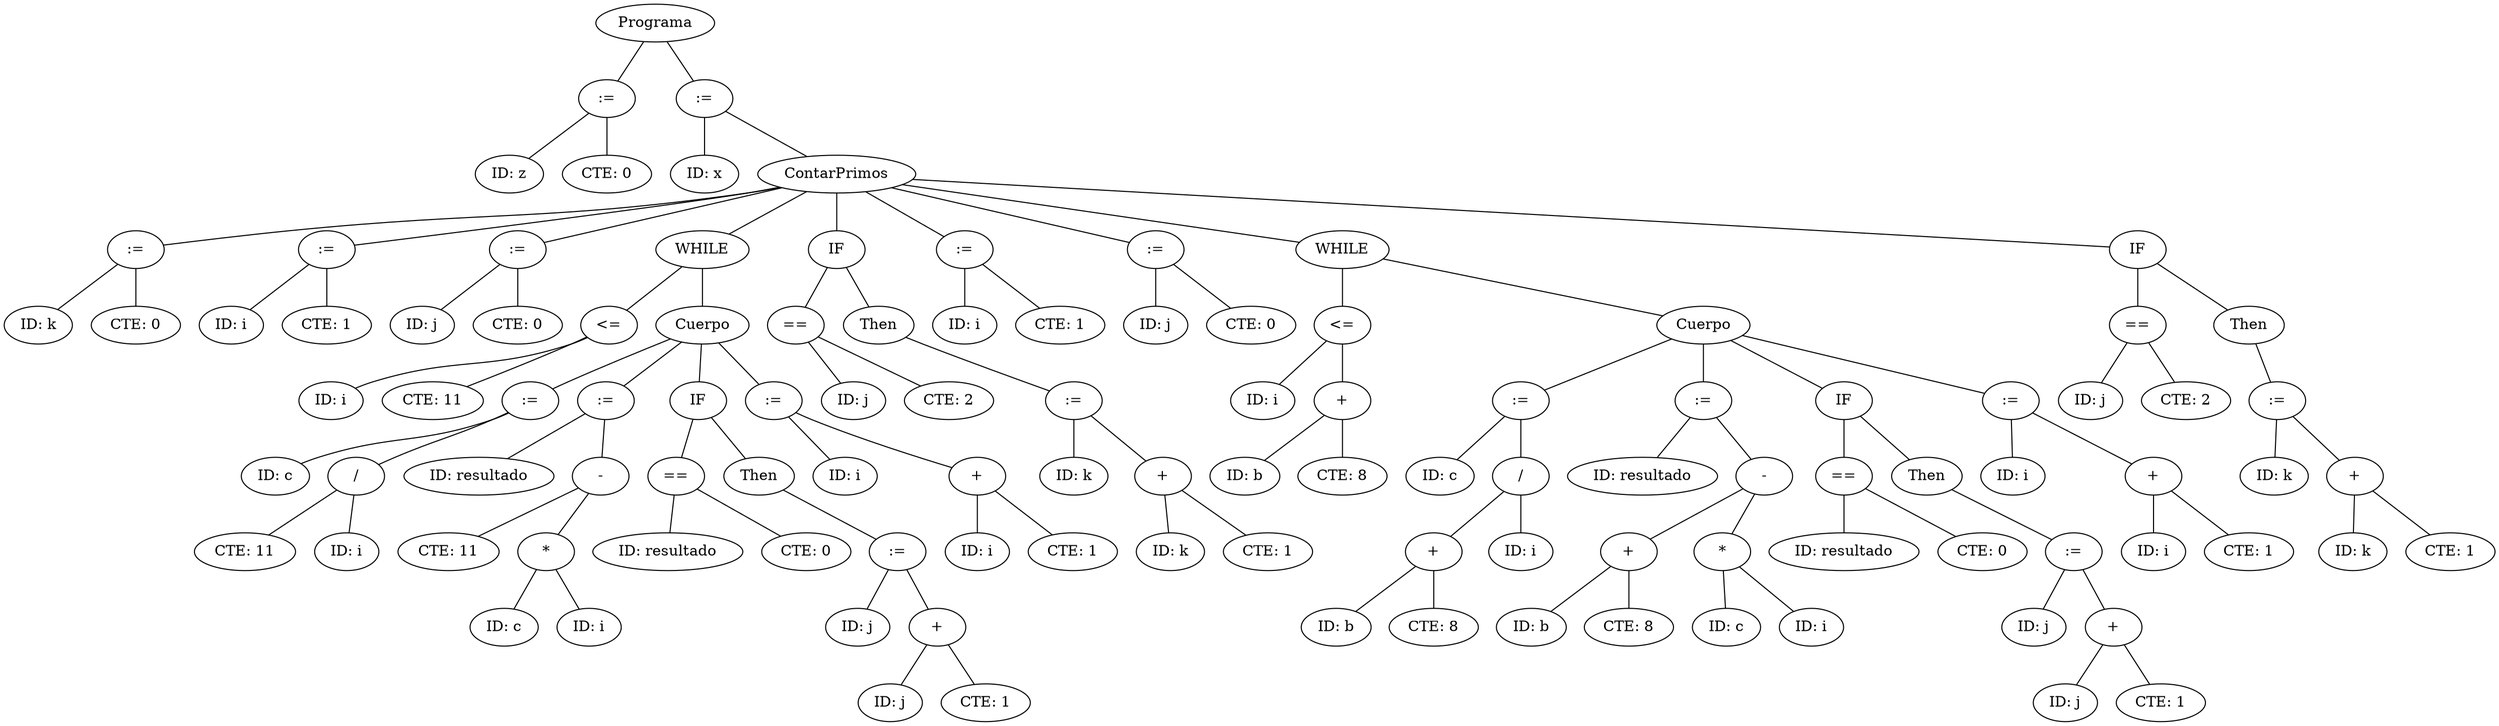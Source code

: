 graph G {nodo_programa [label="Programa"]
nodo_2129789493 [label=":="]
nodo_programa -- nodo_2129789493
nodo_1534030866 [label="ID: z"]
nodo_2129789493 -- nodo_1534030866
nodo_664223387 [label="CTE: 0"]
nodo_2129789493 -- nodo_664223387
nodo_396873410 [label=":="]
nodo_programa -- nodo_396873410
nodo_1706234378 [label="ID: x"]
nodo_396873410 -- nodo_1706234378
nodo_1867750575 [label="ContarPrimos"]
nodo_396873410 -- nodo_1867750575
nodo_2046562095 [label=":="]
nodo_1867750575 -- nodo_2046562095
nodo_1342443276 [label="ID: k"]
nodo_2046562095 -- nodo_1342443276
nodo_769287236 [label="CTE: 0"]
nodo_2046562095 -- nodo_769287236
nodo_1587487668 [label=":="]
nodo_1867750575 -- nodo_1587487668
nodo_1199823423 [label="ID: i"]
nodo_1587487668 -- nodo_1199823423
nodo_932172204 [label="CTE: 1"]
nodo_1587487668 -- nodo_932172204
nodo_1225358173 [label=":="]
nodo_1867750575 -- nodo_1225358173
nodo_1848402763 [label="ID: j"]
nodo_1225358173 -- nodo_1848402763
nodo_933699219 [label="CTE: 0"]
nodo_1225358173 -- nodo_933699219
nodo_2121055098 [label="WHILE"]
nodo_1867750575 -- nodo_2121055098
nodo_2084435065 [label="<="]
nodo_2121055098 -- nodo_2084435065
nodo_1896277646 [label="ID: i"]
nodo_2084435065 -- nodo_1896277646
nodo_2128227771 [label="CTE: 11"]
nodo_2084435065 -- nodo_2128227771
nodo_1702297201 [label="Cuerpo"]
nodo_2121055098 -- nodo_1702297201
nodo_1996181658 [label=":="]
nodo_1702297201 -- nodo_1996181658
nodo_806353501 [label="ID: c"]
nodo_1996181658 -- nodo_806353501
nodo_521645586 [label="/"]
nodo_1996181658 -- nodo_521645586
nodo_1296064247 [label="CTE: 11"]
nodo_521645586 -- nodo_1296064247
nodo_1637070917 [label="ID: i"]
nodo_521645586 -- nodo_1637070917
nodo_780237624 [label=":="]
nodo_1702297201 -- nodo_780237624
nodo_205797316 [label="ID: resultado"]
nodo_780237624 -- nodo_205797316
nodo_1128032093 [label="-"]
nodo_780237624 -- nodo_1128032093
nodo_1066516207 [label="CTE: 11"]
nodo_1128032093 -- nodo_1066516207
nodo_443308702 [label="*"]
nodo_1128032093 -- nodo_443308702
nodo_935044096 [label="ID: c"]
nodo_443308702 -- nodo_935044096
nodo_396180261 [label="ID: i"]
nodo_443308702 -- nodo_396180261
nodo_625576447 [label="IF"]
nodo_1702297201 -- nodo_625576447
nodo_1560911714 [label="=="]
nodo_625576447 -- nodo_1560911714
nodo_939047783 [label="ID: resultado"]
nodo_1560911714 -- nodo_939047783
nodo_1237514926 [label="CTE: 0"]
nodo_1560911714 -- nodo_1237514926
nodo_548246552 [label="Then"]
nodo_625576447 -- nodo_548246552
nodo_835648992 [label=":="]
nodo_548246552 -- nodo_835648992
nodo_1134517053 [label="ID: j"]
nodo_835648992 -- nodo_1134517053
nodo_492228202 [label="+"]
nodo_835648992 -- nodo_492228202
nodo_1368884364 [label="ID: j"]
nodo_492228202 -- nodo_1368884364
nodo_401625763 [label="CTE: 1"]
nodo_492228202 -- nodo_401625763
nodo_772777427 [label=":="]
nodo_1702297201 -- nodo_772777427
nodo_83954662 [label="ID: i"]
nodo_772777427 -- nodo_83954662
nodo_1751075886 [label="+"]
nodo_772777427 -- nodo_1751075886
nodo_2108649164 [label="ID: i"]
nodo_1751075886 -- nodo_2108649164
nodo_777874839 [label="CTE: 1"]
nodo_1751075886 -- nodo_777874839
nodo_596512129 [label="IF"]
nodo_1867750575 -- nodo_596512129
nodo_824318946 [label="=="]
nodo_596512129 -- nodo_824318946
nodo_930990596 [label="ID: j"]
nodo_824318946 -- nodo_930990596
nodo_1921595561 [label="CTE: 2"]
nodo_824318946 -- nodo_1921595561
nodo_565760380 [label="Then"]
nodo_596512129 -- nodo_565760380
nodo_6566818 [label=":="]
nodo_565760380 -- nodo_6566818
nodo_1494279232 [label="ID: k"]
nodo_6566818 -- nodo_1494279232
nodo_1650967483 [label="+"]
nodo_6566818 -- nodo_1650967483
nodo_87285178 [label="ID: k"]
nodo_1650967483 -- nodo_87285178
nodo_610998173 [label="CTE: 1"]
nodo_1650967483 -- nodo_610998173
nodo_2047329716 [label=":="]
nodo_1867750575 -- nodo_2047329716
nodo_648129364 [label="ID: i"]
nodo_2047329716 -- nodo_648129364
nodo_1029991479 [label="CTE: 1"]
nodo_2047329716 -- nodo_1029991479
nodo_1104106489 [label=":="]
nodo_1867750575 -- nodo_1104106489
nodo_94438417 [label="ID: j"]
nodo_1104106489 -- nodo_94438417
nodo_787604730 [label="CTE: 0"]
nodo_1104106489 -- nodo_787604730
nodo_812265671 [label="WHILE"]
nodo_1867750575 -- nodo_812265671
nodo_193064360 [label="<="]
nodo_812265671 -- nodo_193064360
nodo_109961541 [label="ID: i"]
nodo_193064360 -- nodo_109961541
nodo_670700378 [label="+"]
nodo_193064360 -- nodo_670700378
nodo_1190654826 [label="ID: b"]
nodo_670700378 -- nodo_1190654826
nodo_1109371569 [label="CTE: 8"]
nodo_670700378 -- nodo_1109371569
nodo_728890494 [label="Cuerpo"]
nodo_812265671 -- nodo_728890494
nodo_1558600329 [label=":="]
nodo_728890494 -- nodo_1558600329
nodo_636718812 [label="ID: c"]
nodo_1558600329 -- nodo_636718812
nodo_445051633 [label="/"]
nodo_1558600329 -- nodo_445051633
nodo_1051754451 [label="+"]
nodo_445051633 -- nodo_1051754451
nodo_1349277854 [label="ID: b"]
nodo_1051754451 -- nodo_1349277854
nodo_1775282465 [label="CTE: 8"]
nodo_1051754451 -- nodo_1775282465
nodo_1147985808 [label="ID: i"]
nodo_445051633 -- nodo_1147985808
nodo_2040495657 [label=":="]
nodo_728890494 -- nodo_2040495657
nodo_1267032364 [label="ID: resultado"]
nodo_2040495657 -- nodo_1267032364
nodo_661672156 [label="-"]
nodo_2040495657 -- nodo_661672156
nodo_96639997 [label="+"]
nodo_661672156 -- nodo_96639997
nodo_128893786 [label="ID: b"]
nodo_96639997 -- nodo_128893786
nodo_1732398722 [label="CTE: 8"]
nodo_96639997 -- nodo_1732398722
nodo_1108411398 [label="*"]
nodo_661672156 -- nodo_1108411398
nodo_1394438858 [label="ID: c"]
nodo_1108411398 -- nodo_1394438858
nodo_584634336 [label="ID: i"]
nodo_1108411398 -- nodo_584634336
nodo_1469821799 [label="IF"]
nodo_728890494 -- nodo_1469821799
nodo_501263526 [label="=="]
nodo_1469821799 -- nodo_501263526
nodo_626202354 [label="ID: resultado"]
nodo_501263526 -- nodo_626202354
nodo_1099983479 [label="CTE: 0"]
nodo_501263526 -- nodo_1099983479
nodo_1268447657 [label="Then"]
nodo_1469821799 -- nodo_1268447657
nodo_1401420256 [label=":="]
nodo_1268447657 -- nodo_1401420256
nodo_1851691492 [label="ID: j"]
nodo_1401420256 -- nodo_1851691492
nodo_752848266 [label="+"]
nodo_1401420256 -- nodo_752848266
nodo_815033865 [label="ID: j"]
nodo_752848266 -- nodo_815033865
nodo_1555093762 [label="CTE: 1"]
nodo_752848266 -- nodo_1555093762
nodo_1190900417 [label=":="]
nodo_728890494 -- nodo_1190900417
nodo_379110473 [label="ID: i"]
nodo_1190900417 -- nodo_379110473
nodo_99550389 [label="+"]
nodo_1190900417 -- nodo_99550389
nodo_1598924227 [label="ID: i"]
nodo_99550389 -- nodo_1598924227
nodo_1144748369 [label="CTE: 1"]
nodo_99550389 -- nodo_1144748369
nodo_340870931 [label="IF"]
nodo_1867750575 -- nodo_340870931
nodo_1768305536 [label="=="]
nodo_340870931 -- nodo_1768305536
nodo_1530388690 [label="ID: j"]
nodo_1768305536 -- nodo_1530388690
nodo_1146743572 [label="CTE: 2"]
nodo_1768305536 -- nodo_1146743572
nodo_1512981843 [label="Then"]
nodo_340870931 -- nodo_1512981843
nodo_42768293 [label=":="]
nodo_1512981843 -- nodo_42768293
nodo_1717159510 [label="ID: k"]
nodo_42768293 -- nodo_1717159510
nodo_1834188994 [label="+"]
nodo_42768293 -- nodo_1834188994
nodo_1174361318 [label="ID: k"]
nodo_1834188994 -- nodo_1174361318
nodo_589873731 [label="CTE: 1"]
nodo_1834188994 -- nodo_589873731
}
